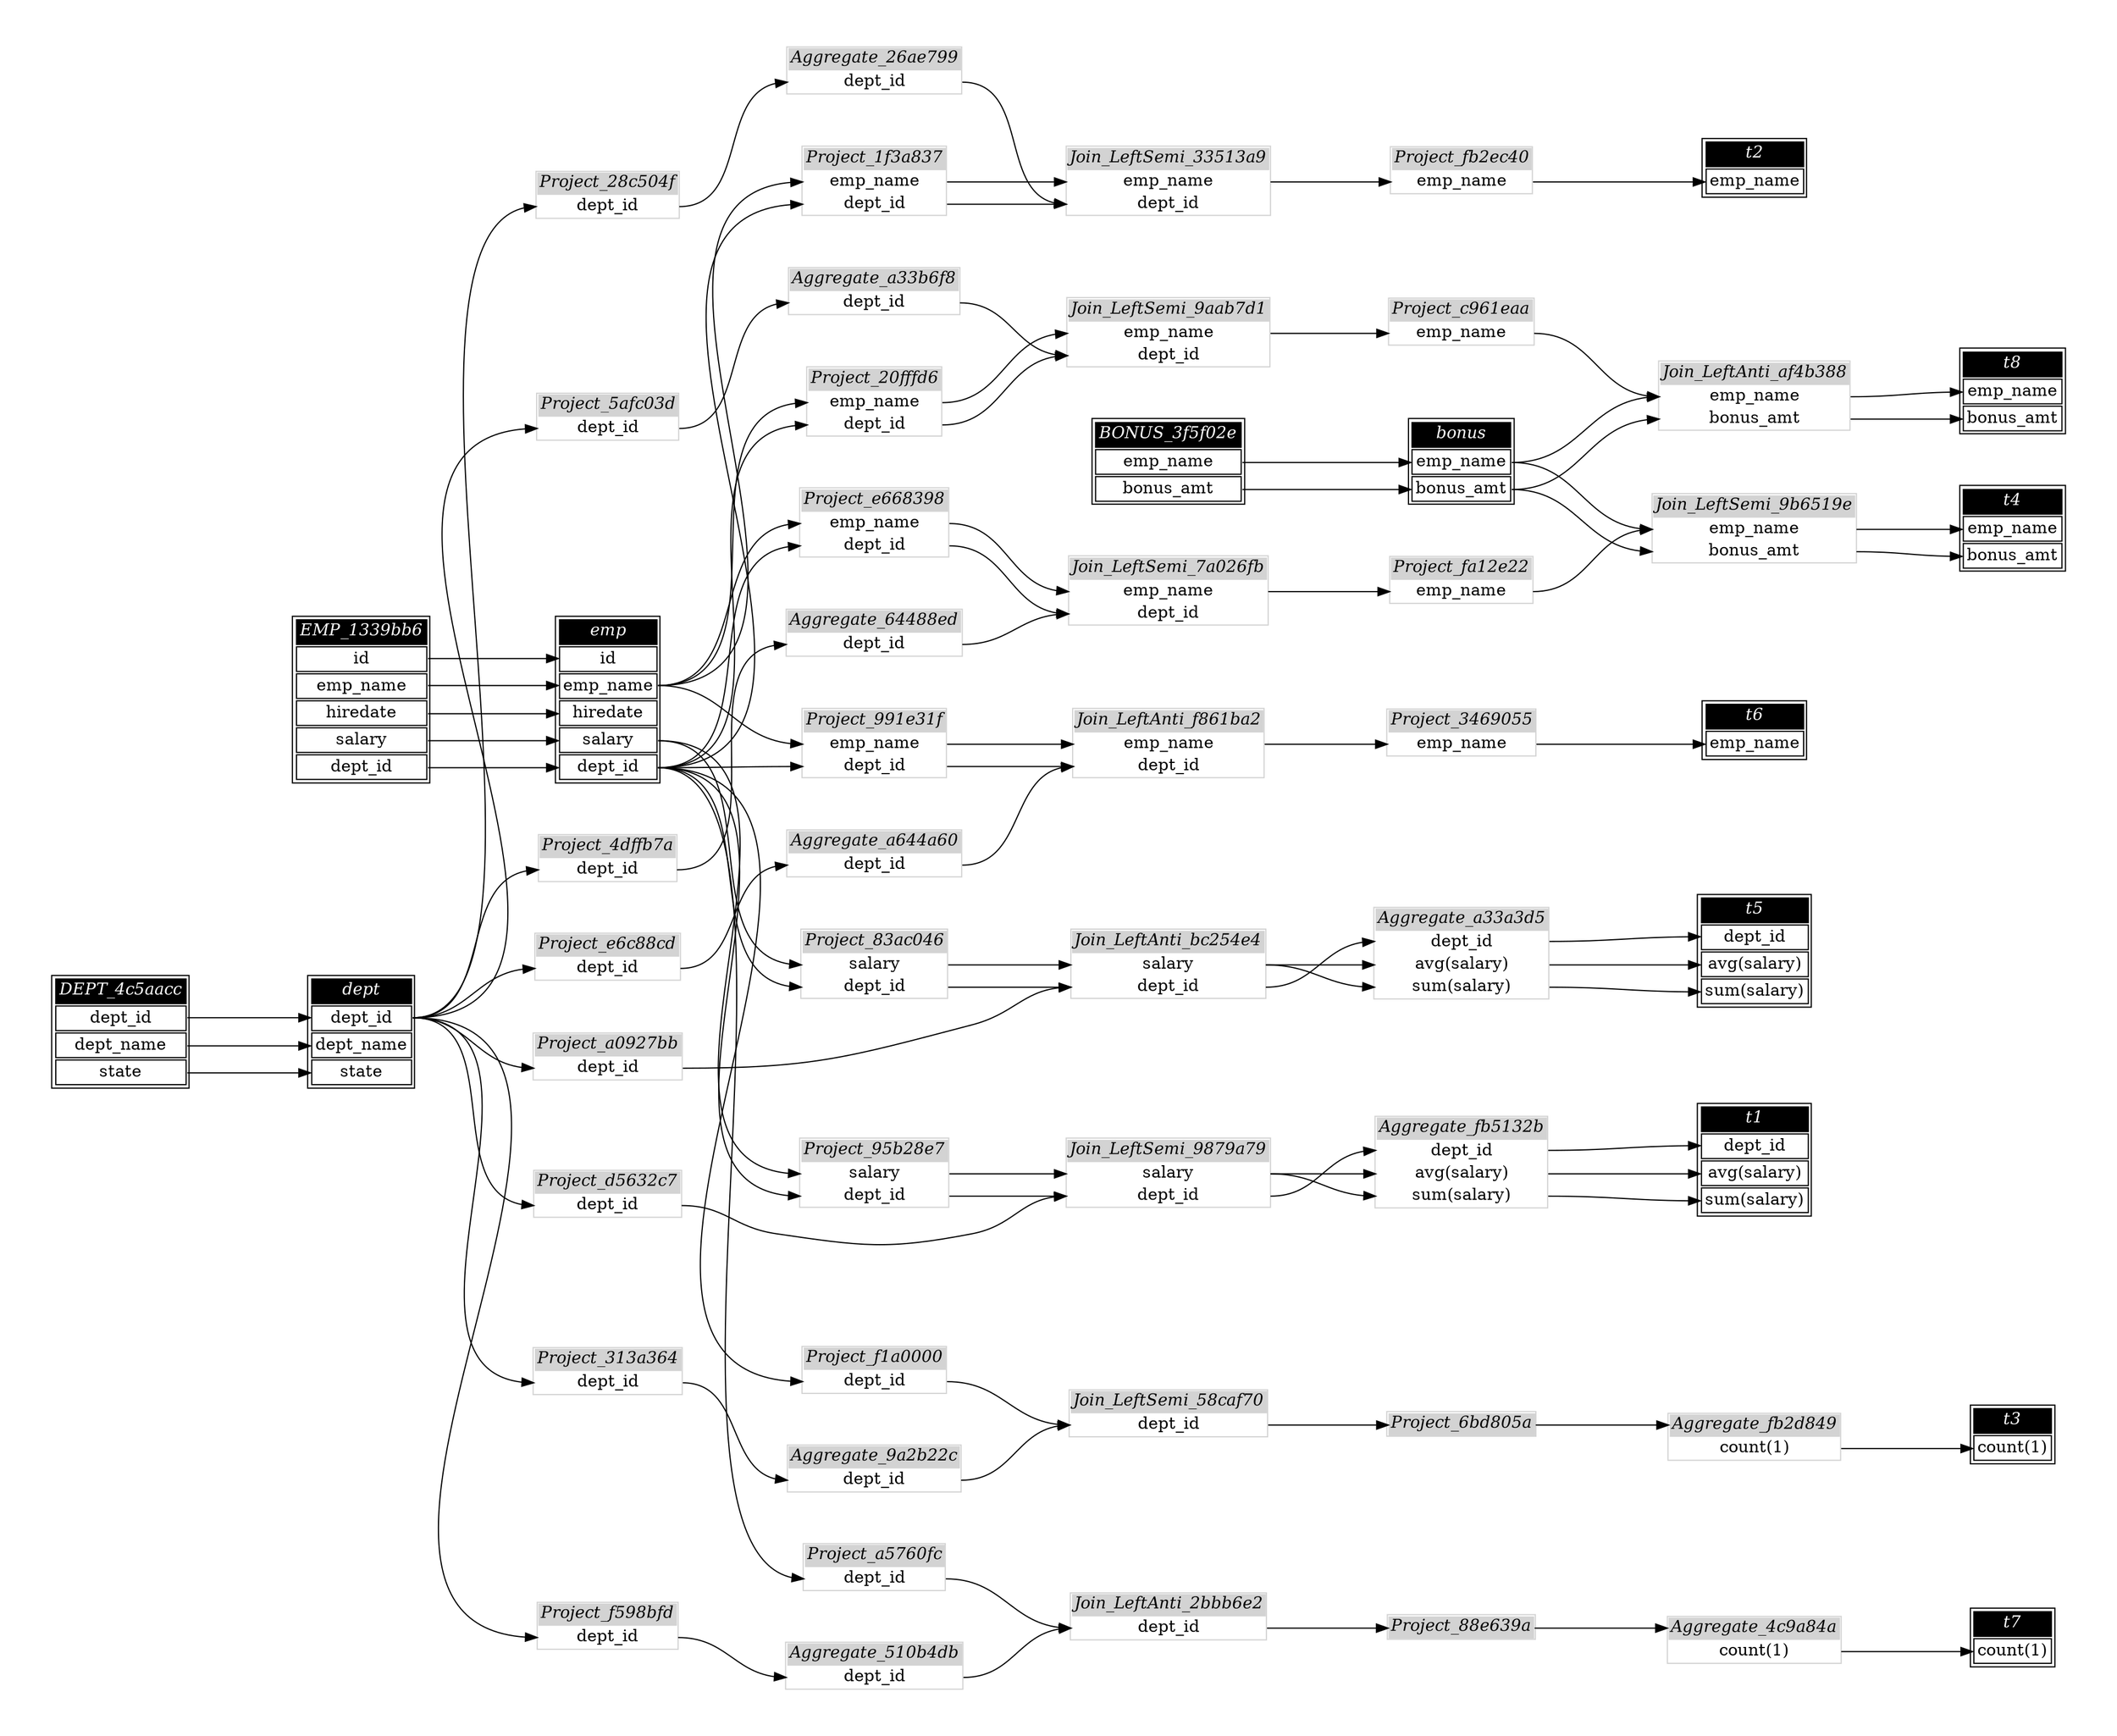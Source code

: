 // Automatically generated by SQLFlowTestSuite


digraph {
  graph [pad="0.5" nodesep="0.5" ranksep="1" fontname="Helvetica" rankdir=LR];
  node [shape=plaintext]

  
"Aggregate_26ae799" [label=<
<table color="lightgray" border="1" cellborder="0" cellspacing="0">
  <tr><td bgcolor="lightgray" port="nodeName"><i>Aggregate_26ae799</i></td></tr>
  <tr><td port="0">dept_id</td></tr>
</table>>];
     

"Aggregate_4c9a84a" [label=<
<table color="lightgray" border="1" cellborder="0" cellspacing="0">
  <tr><td bgcolor="lightgray" port="nodeName"><i>Aggregate_4c9a84a</i></td></tr>
  <tr><td port="0">count(1)</td></tr>
</table>>];
     

"Aggregate_510b4db" [label=<
<table color="lightgray" border="1" cellborder="0" cellspacing="0">
  <tr><td bgcolor="lightgray" port="nodeName"><i>Aggregate_510b4db</i></td></tr>
  <tr><td port="0">dept_id</td></tr>
</table>>];
     

"Aggregate_64488ed" [label=<
<table color="lightgray" border="1" cellborder="0" cellspacing="0">
  <tr><td bgcolor="lightgray" port="nodeName"><i>Aggregate_64488ed</i></td></tr>
  <tr><td port="0">dept_id</td></tr>
</table>>];
     

"Aggregate_9a2b22c" [label=<
<table color="lightgray" border="1" cellborder="0" cellspacing="0">
  <tr><td bgcolor="lightgray" port="nodeName"><i>Aggregate_9a2b22c</i></td></tr>
  <tr><td port="0">dept_id</td></tr>
</table>>];
     

"Aggregate_a33a3d5" [label=<
<table color="lightgray" border="1" cellborder="0" cellspacing="0">
  <tr><td bgcolor="lightgray" port="nodeName"><i>Aggregate_a33a3d5</i></td></tr>
  <tr><td port="0">dept_id</td></tr>
<tr><td port="1">avg(salary)</td></tr>
<tr><td port="2">sum(salary)</td></tr>
</table>>];
     

"Aggregate_a33b6f8" [label=<
<table color="lightgray" border="1" cellborder="0" cellspacing="0">
  <tr><td bgcolor="lightgray" port="nodeName"><i>Aggregate_a33b6f8</i></td></tr>
  <tr><td port="0">dept_id</td></tr>
</table>>];
     

"Aggregate_a644a60" [label=<
<table color="lightgray" border="1" cellborder="0" cellspacing="0">
  <tr><td bgcolor="lightgray" port="nodeName"><i>Aggregate_a644a60</i></td></tr>
  <tr><td port="0">dept_id</td></tr>
</table>>];
     

"Aggregate_fb2d849" [label=<
<table color="lightgray" border="1" cellborder="0" cellspacing="0">
  <tr><td bgcolor="lightgray" port="nodeName"><i>Aggregate_fb2d849</i></td></tr>
  <tr><td port="0">count(1)</td></tr>
</table>>];
     

"Aggregate_fb5132b" [label=<
<table color="lightgray" border="1" cellborder="0" cellspacing="0">
  <tr><td bgcolor="lightgray" port="nodeName"><i>Aggregate_fb5132b</i></td></tr>
  <tr><td port="0">dept_id</td></tr>
<tr><td port="1">avg(salary)</td></tr>
<tr><td port="2">sum(salary)</td></tr>
</table>>];
     

"BONUS_3f5f02e" [color="black" label=<
<table>
  <tr><td bgcolor="black" port="nodeName"><i><font color="white">BONUS_3f5f02e</font></i></td></tr>
  <tr><td port="0">emp_name</td></tr>
<tr><td port="1">bonus_amt</td></tr>
</table>>];
     

"DEPT_4c5aacc" [color="black" label=<
<table>
  <tr><td bgcolor="black" port="nodeName"><i><font color="white">DEPT_4c5aacc</font></i></td></tr>
  <tr><td port="0">dept_id</td></tr>
<tr><td port="1">dept_name</td></tr>
<tr><td port="2">state</td></tr>
</table>>];
     

"EMP_1339bb6" [color="black" label=<
<table>
  <tr><td bgcolor="black" port="nodeName"><i><font color="white">EMP_1339bb6</font></i></td></tr>
  <tr><td port="0">id</td></tr>
<tr><td port="1">emp_name</td></tr>
<tr><td port="2">hiredate</td></tr>
<tr><td port="3">salary</td></tr>
<tr><td port="4">dept_id</td></tr>
</table>>];
     

"Join_LeftAnti_2bbb6e2" [label=<
<table color="lightgray" border="1" cellborder="0" cellspacing="0">
  <tr><td bgcolor="lightgray" port="nodeName"><i>Join_LeftAnti_2bbb6e2</i></td></tr>
  <tr><td port="0">dept_id</td></tr>
</table>>];
     

"Join_LeftAnti_af4b388" [label=<
<table color="lightgray" border="1" cellborder="0" cellspacing="0">
  <tr><td bgcolor="lightgray" port="nodeName"><i>Join_LeftAnti_af4b388</i></td></tr>
  <tr><td port="0">emp_name</td></tr>
<tr><td port="1">bonus_amt</td></tr>
</table>>];
     

"Join_LeftAnti_bc254e4" [label=<
<table color="lightgray" border="1" cellborder="0" cellspacing="0">
  <tr><td bgcolor="lightgray" port="nodeName"><i>Join_LeftAnti_bc254e4</i></td></tr>
  <tr><td port="0">salary</td></tr>
<tr><td port="1">dept_id</td></tr>
</table>>];
     

"Join_LeftAnti_f861ba2" [label=<
<table color="lightgray" border="1" cellborder="0" cellspacing="0">
  <tr><td bgcolor="lightgray" port="nodeName"><i>Join_LeftAnti_f861ba2</i></td></tr>
  <tr><td port="0">emp_name</td></tr>
<tr><td port="1">dept_id</td></tr>
</table>>];
     

"Join_LeftSemi_33513a9" [label=<
<table color="lightgray" border="1" cellborder="0" cellspacing="0">
  <tr><td bgcolor="lightgray" port="nodeName"><i>Join_LeftSemi_33513a9</i></td></tr>
  <tr><td port="0">emp_name</td></tr>
<tr><td port="1">dept_id</td></tr>
</table>>];
     

"Join_LeftSemi_58caf70" [label=<
<table color="lightgray" border="1" cellborder="0" cellspacing="0">
  <tr><td bgcolor="lightgray" port="nodeName"><i>Join_LeftSemi_58caf70</i></td></tr>
  <tr><td port="0">dept_id</td></tr>
</table>>];
     

"Join_LeftSemi_7a026fb" [label=<
<table color="lightgray" border="1" cellborder="0" cellspacing="0">
  <tr><td bgcolor="lightgray" port="nodeName"><i>Join_LeftSemi_7a026fb</i></td></tr>
  <tr><td port="0">emp_name</td></tr>
<tr><td port="1">dept_id</td></tr>
</table>>];
     

"Join_LeftSemi_9879a79" [label=<
<table color="lightgray" border="1" cellborder="0" cellspacing="0">
  <tr><td bgcolor="lightgray" port="nodeName"><i>Join_LeftSemi_9879a79</i></td></tr>
  <tr><td port="0">salary</td></tr>
<tr><td port="1">dept_id</td></tr>
</table>>];
     

"Join_LeftSemi_9aab7d1" [label=<
<table color="lightgray" border="1" cellborder="0" cellspacing="0">
  <tr><td bgcolor="lightgray" port="nodeName"><i>Join_LeftSemi_9aab7d1</i></td></tr>
  <tr><td port="0">emp_name</td></tr>
<tr><td port="1">dept_id</td></tr>
</table>>];
     

"Join_LeftSemi_9b6519e" [label=<
<table color="lightgray" border="1" cellborder="0" cellspacing="0">
  <tr><td bgcolor="lightgray" port="nodeName"><i>Join_LeftSemi_9b6519e</i></td></tr>
  <tr><td port="0">emp_name</td></tr>
<tr><td port="1">bonus_amt</td></tr>
</table>>];
     

"Project_1f3a837" [label=<
<table color="lightgray" border="1" cellborder="0" cellspacing="0">
  <tr><td bgcolor="lightgray" port="nodeName"><i>Project_1f3a837</i></td></tr>
  <tr><td port="0">emp_name</td></tr>
<tr><td port="1">dept_id</td></tr>
</table>>];
     

"Project_20fffd6" [label=<
<table color="lightgray" border="1" cellborder="0" cellspacing="0">
  <tr><td bgcolor="lightgray" port="nodeName"><i>Project_20fffd6</i></td></tr>
  <tr><td port="0">emp_name</td></tr>
<tr><td port="1">dept_id</td></tr>
</table>>];
     

"Project_28c504f" [label=<
<table color="lightgray" border="1" cellborder="0" cellspacing="0">
  <tr><td bgcolor="lightgray" port="nodeName"><i>Project_28c504f</i></td></tr>
  <tr><td port="0">dept_id</td></tr>
</table>>];
     

"Project_313a364" [label=<
<table color="lightgray" border="1" cellborder="0" cellspacing="0">
  <tr><td bgcolor="lightgray" port="nodeName"><i>Project_313a364</i></td></tr>
  <tr><td port="0">dept_id</td></tr>
</table>>];
     

"Project_3469055" [label=<
<table color="lightgray" border="1" cellborder="0" cellspacing="0">
  <tr><td bgcolor="lightgray" port="nodeName"><i>Project_3469055</i></td></tr>
  <tr><td port="0">emp_name</td></tr>
</table>>];
     

"Project_4dffb7a" [label=<
<table color="lightgray" border="1" cellborder="0" cellspacing="0">
  <tr><td bgcolor="lightgray" port="nodeName"><i>Project_4dffb7a</i></td></tr>
  <tr><td port="0">dept_id</td></tr>
</table>>];
     

"Project_5afc03d" [label=<
<table color="lightgray" border="1" cellborder="0" cellspacing="0">
  <tr><td bgcolor="lightgray" port="nodeName"><i>Project_5afc03d</i></td></tr>
  <tr><td port="0">dept_id</td></tr>
</table>>];
     

"Project_6bd805a" [label=<
<table color="lightgray" border="1" cellborder="0" cellspacing="0">
  <tr><td bgcolor="lightgray" port="nodeName"><i>Project_6bd805a</i></td></tr>
  
</table>>];
     

"Project_83ac046" [label=<
<table color="lightgray" border="1" cellborder="0" cellspacing="0">
  <tr><td bgcolor="lightgray" port="nodeName"><i>Project_83ac046</i></td></tr>
  <tr><td port="0">salary</td></tr>
<tr><td port="1">dept_id</td></tr>
</table>>];
     

"Project_88e639a" [label=<
<table color="lightgray" border="1" cellborder="0" cellspacing="0">
  <tr><td bgcolor="lightgray" port="nodeName"><i>Project_88e639a</i></td></tr>
  
</table>>];
     

"Project_95b28e7" [label=<
<table color="lightgray" border="1" cellborder="0" cellspacing="0">
  <tr><td bgcolor="lightgray" port="nodeName"><i>Project_95b28e7</i></td></tr>
  <tr><td port="0">salary</td></tr>
<tr><td port="1">dept_id</td></tr>
</table>>];
     

"Project_991e31f" [label=<
<table color="lightgray" border="1" cellborder="0" cellspacing="0">
  <tr><td bgcolor="lightgray" port="nodeName"><i>Project_991e31f</i></td></tr>
  <tr><td port="0">emp_name</td></tr>
<tr><td port="1">dept_id</td></tr>
</table>>];
     

"Project_a0927bb" [label=<
<table color="lightgray" border="1" cellborder="0" cellspacing="0">
  <tr><td bgcolor="lightgray" port="nodeName"><i>Project_a0927bb</i></td></tr>
  <tr><td port="0">dept_id</td></tr>
</table>>];
     

"Project_a5760fc" [label=<
<table color="lightgray" border="1" cellborder="0" cellspacing="0">
  <tr><td bgcolor="lightgray" port="nodeName"><i>Project_a5760fc</i></td></tr>
  <tr><td port="0">dept_id</td></tr>
</table>>];
     

"Project_c961eaa" [label=<
<table color="lightgray" border="1" cellborder="0" cellspacing="0">
  <tr><td bgcolor="lightgray" port="nodeName"><i>Project_c961eaa</i></td></tr>
  <tr><td port="0">emp_name</td></tr>
</table>>];
     

"Project_d5632c7" [label=<
<table color="lightgray" border="1" cellborder="0" cellspacing="0">
  <tr><td bgcolor="lightgray" port="nodeName"><i>Project_d5632c7</i></td></tr>
  <tr><td port="0">dept_id</td></tr>
</table>>];
     

"Project_e668398" [label=<
<table color="lightgray" border="1" cellborder="0" cellspacing="0">
  <tr><td bgcolor="lightgray" port="nodeName"><i>Project_e668398</i></td></tr>
  <tr><td port="0">emp_name</td></tr>
<tr><td port="1">dept_id</td></tr>
</table>>];
     

"Project_e6c88cd" [label=<
<table color="lightgray" border="1" cellborder="0" cellspacing="0">
  <tr><td bgcolor="lightgray" port="nodeName"><i>Project_e6c88cd</i></td></tr>
  <tr><td port="0">dept_id</td></tr>
</table>>];
     

"Project_f1a0000" [label=<
<table color="lightgray" border="1" cellborder="0" cellspacing="0">
  <tr><td bgcolor="lightgray" port="nodeName"><i>Project_f1a0000</i></td></tr>
  <tr><td port="0">dept_id</td></tr>
</table>>];
     

"Project_f598bfd" [label=<
<table color="lightgray" border="1" cellborder="0" cellspacing="0">
  <tr><td bgcolor="lightgray" port="nodeName"><i>Project_f598bfd</i></td></tr>
  <tr><td port="0">dept_id</td></tr>
</table>>];
     

"Project_fa12e22" [label=<
<table color="lightgray" border="1" cellborder="0" cellspacing="0">
  <tr><td bgcolor="lightgray" port="nodeName"><i>Project_fa12e22</i></td></tr>
  <tr><td port="0">emp_name</td></tr>
</table>>];
     

"Project_fb2ec40" [label=<
<table color="lightgray" border="1" cellborder="0" cellspacing="0">
  <tr><td bgcolor="lightgray" port="nodeName"><i>Project_fb2ec40</i></td></tr>
  <tr><td port="0">emp_name</td></tr>
</table>>];
     

"bonus" [color="black" label=<
<table>
  <tr><td bgcolor="black" port="nodeName"><i><font color="white">bonus</font></i></td></tr>
  <tr><td port="0">emp_name</td></tr>
<tr><td port="1">bonus_amt</td></tr>
</table>>];
     

"dept" [color="black" label=<
<table>
  <tr><td bgcolor="black" port="nodeName"><i><font color="white">dept</font></i></td></tr>
  <tr><td port="0">dept_id</td></tr>
<tr><td port="1">dept_name</td></tr>
<tr><td port="2">state</td></tr>
</table>>];
     

"emp" [color="black" label=<
<table>
  <tr><td bgcolor="black" port="nodeName"><i><font color="white">emp</font></i></td></tr>
  <tr><td port="0">id</td></tr>
<tr><td port="1">emp_name</td></tr>
<tr><td port="2">hiredate</td></tr>
<tr><td port="3">salary</td></tr>
<tr><td port="4">dept_id</td></tr>
</table>>];
     

"t1" [color="black" label=<
<table>
  <tr><td bgcolor="black" port="nodeName"><i><font color="white">t1</font></i></td></tr>
  <tr><td port="0">dept_id</td></tr>
<tr><td port="1">avg(salary)</td></tr>
<tr><td port="2">sum(salary)</td></tr>
</table>>];
     

"t2" [color="black" label=<
<table>
  <tr><td bgcolor="black" port="nodeName"><i><font color="white">t2</font></i></td></tr>
  <tr><td port="0">emp_name</td></tr>
</table>>];
     

"t3" [color="black" label=<
<table>
  <tr><td bgcolor="black" port="nodeName"><i><font color="white">t3</font></i></td></tr>
  <tr><td port="0">count(1)</td></tr>
</table>>];
     

"t4" [color="black" label=<
<table>
  <tr><td bgcolor="black" port="nodeName"><i><font color="white">t4</font></i></td></tr>
  <tr><td port="0">emp_name</td></tr>
<tr><td port="1">bonus_amt</td></tr>
</table>>];
     

"t5" [color="black" label=<
<table>
  <tr><td bgcolor="black" port="nodeName"><i><font color="white">t5</font></i></td></tr>
  <tr><td port="0">dept_id</td></tr>
<tr><td port="1">avg(salary)</td></tr>
<tr><td port="2">sum(salary)</td></tr>
</table>>];
     

"t6" [color="black" label=<
<table>
  <tr><td bgcolor="black" port="nodeName"><i><font color="white">t6</font></i></td></tr>
  <tr><td port="0">emp_name</td></tr>
</table>>];
     

"t7" [color="black" label=<
<table>
  <tr><td bgcolor="black" port="nodeName"><i><font color="white">t7</font></i></td></tr>
  <tr><td port="0">count(1)</td></tr>
</table>>];
     

"t8" [color="black" label=<
<table>
  <tr><td bgcolor="black" port="nodeName"><i><font color="white">t8</font></i></td></tr>
  <tr><td port="0">emp_name</td></tr>
<tr><td port="1">bonus_amt</td></tr>
</table>>];
     
  "Aggregate_26ae799":0 -> "Join_LeftSemi_33513a9":1;
"Aggregate_4c9a84a":0 -> "t7":0;
"Aggregate_510b4db":0 -> "Join_LeftAnti_2bbb6e2":0;
"Aggregate_64488ed":0 -> "Join_LeftSemi_7a026fb":1;
"Aggregate_9a2b22c":0 -> "Join_LeftSemi_58caf70":0;
"Aggregate_a33a3d5":0 -> "t5":0;
"Aggregate_a33a3d5":1 -> "t5":1;
"Aggregate_a33a3d5":2 -> "t5":2;
"Aggregate_a33b6f8":0 -> "Join_LeftSemi_9aab7d1":1;
"Aggregate_a644a60":0 -> "Join_LeftAnti_f861ba2":1;
"Aggregate_fb2d849":0 -> "t3":0;
"Aggregate_fb5132b":0 -> "t1":0;
"Aggregate_fb5132b":1 -> "t1":1;
"Aggregate_fb5132b":2 -> "t1":2;
"BONUS_3f5f02e":0 -> "bonus":0;
"BONUS_3f5f02e":1 -> "bonus":1;
"DEPT_4c5aacc":0 -> "dept":0;
"DEPT_4c5aacc":1 -> "dept":1;
"DEPT_4c5aacc":2 -> "dept":2;
"EMP_1339bb6":0 -> "emp":0;
"EMP_1339bb6":1 -> "emp":1;
"EMP_1339bb6":2 -> "emp":2;
"EMP_1339bb6":3 -> "emp":3;
"EMP_1339bb6":4 -> "emp":4;
"Join_LeftAnti_2bbb6e2":0 -> "Project_88e639a":nodeName;
"Join_LeftAnti_af4b388":0 -> "t8":0;
"Join_LeftAnti_af4b388":1 -> "t8":1;
"Join_LeftAnti_bc254e4":0 -> "Aggregate_a33a3d5":1;
"Join_LeftAnti_bc254e4":0 -> "Aggregate_a33a3d5":2;
"Join_LeftAnti_bc254e4":1 -> "Aggregate_a33a3d5":0;
"Join_LeftAnti_f861ba2":0 -> "Project_3469055":0;
"Join_LeftSemi_33513a9":0 -> "Project_fb2ec40":0;
"Join_LeftSemi_58caf70":0 -> "Project_6bd805a":nodeName;
"Join_LeftSemi_7a026fb":0 -> "Project_fa12e22":0;
"Join_LeftSemi_9879a79":0 -> "Aggregate_fb5132b":1;
"Join_LeftSemi_9879a79":0 -> "Aggregate_fb5132b":2;
"Join_LeftSemi_9879a79":1 -> "Aggregate_fb5132b":0;
"Join_LeftSemi_9aab7d1":0 -> "Project_c961eaa":0;
"Join_LeftSemi_9b6519e":0 -> "t4":0;
"Join_LeftSemi_9b6519e":1 -> "t4":1;
"Project_1f3a837":0 -> "Join_LeftSemi_33513a9":0;
"Project_1f3a837":1 -> "Join_LeftSemi_33513a9":1;
"Project_20fffd6":0 -> "Join_LeftSemi_9aab7d1":0;
"Project_20fffd6":1 -> "Join_LeftSemi_9aab7d1":1;
"Project_28c504f":0 -> "Aggregate_26ae799":0;
"Project_313a364":0 -> "Aggregate_9a2b22c":0;
"Project_3469055":0 -> "t6":0;
"Project_4dffb7a":0 -> "Aggregate_64488ed":0;
"Project_5afc03d":0 -> "Aggregate_a33b6f8":0;
"Project_6bd805a":nodeName -> "Aggregate_fb2d849":nodeName;
"Project_83ac046":0 -> "Join_LeftAnti_bc254e4":0;
"Project_83ac046":1 -> "Join_LeftAnti_bc254e4":1;
"Project_88e639a":nodeName -> "Aggregate_4c9a84a":nodeName;
"Project_95b28e7":0 -> "Join_LeftSemi_9879a79":0;
"Project_95b28e7":1 -> "Join_LeftSemi_9879a79":1;
"Project_991e31f":0 -> "Join_LeftAnti_f861ba2":0;
"Project_991e31f":1 -> "Join_LeftAnti_f861ba2":1;
"Project_a0927bb":0 -> "Join_LeftAnti_bc254e4":1;
"Project_a5760fc":0 -> "Join_LeftAnti_2bbb6e2":0;
"Project_c961eaa":0 -> "Join_LeftAnti_af4b388":0;
"Project_d5632c7":0 -> "Join_LeftSemi_9879a79":1;
"Project_e668398":0 -> "Join_LeftSemi_7a026fb":0;
"Project_e668398":1 -> "Join_LeftSemi_7a026fb":1;
"Project_e6c88cd":0 -> "Aggregate_a644a60":0;
"Project_f1a0000":0 -> "Join_LeftSemi_58caf70":0;
"Project_f598bfd":0 -> "Aggregate_510b4db":0;
"Project_fa12e22":0 -> "Join_LeftSemi_9b6519e":0;
"Project_fb2ec40":0 -> "t2":0;
"bonus":0 -> "Join_LeftAnti_af4b388":0;
"bonus":0 -> "Join_LeftSemi_9b6519e":0;
"bonus":1 -> "Join_LeftAnti_af4b388":1;
"bonus":1 -> "Join_LeftSemi_9b6519e":1;
"dept":0 -> "Project_28c504f":0;
"dept":0 -> "Project_313a364":0;
"dept":0 -> "Project_4dffb7a":0;
"dept":0 -> "Project_5afc03d":0;
"dept":0 -> "Project_a0927bb":0;
"dept":0 -> "Project_d5632c7":0;
"dept":0 -> "Project_e6c88cd":0;
"dept":0 -> "Project_f598bfd":0;
"emp":1 -> "Project_1f3a837":0;
"emp":1 -> "Project_20fffd6":0;
"emp":1 -> "Project_991e31f":0;
"emp":1 -> "Project_e668398":0;
"emp":3 -> "Project_83ac046":0;
"emp":3 -> "Project_95b28e7":0;
"emp":4 -> "Project_1f3a837":1;
"emp":4 -> "Project_20fffd6":1;
"emp":4 -> "Project_83ac046":1;
"emp":4 -> "Project_95b28e7":1;
"emp":4 -> "Project_991e31f":1;
"emp":4 -> "Project_a5760fc":0;
"emp":4 -> "Project_e668398":1;
"emp":4 -> "Project_f1a0000":0;
}
       